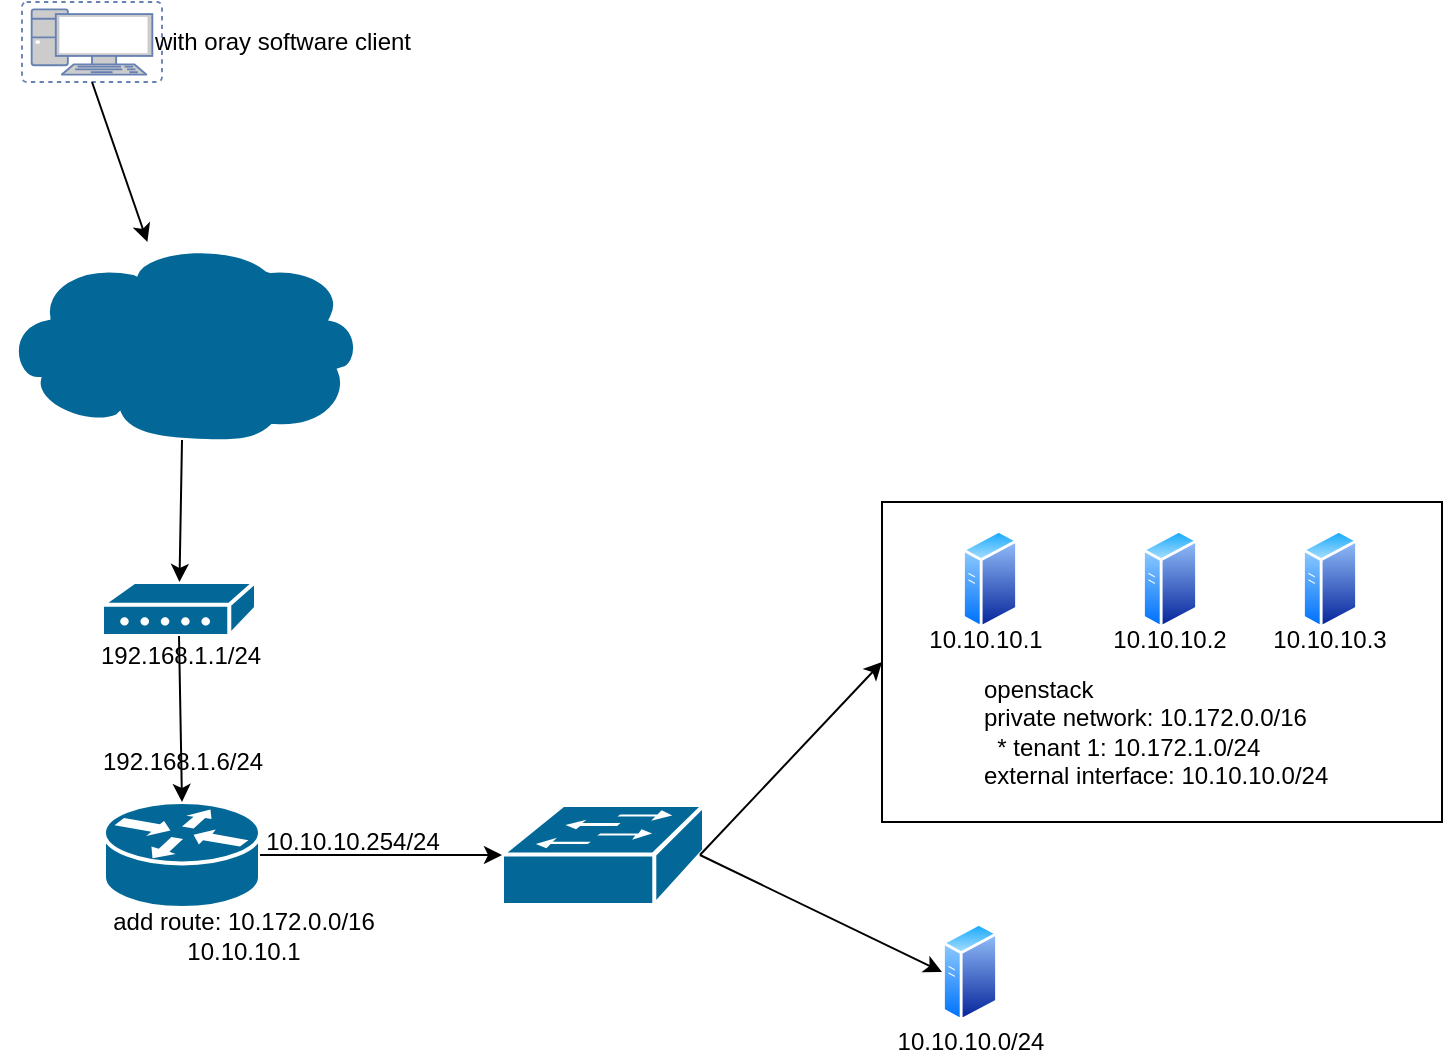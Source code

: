 <mxfile version="16.4.3" type="device"><diagram id="n2NsmAaOp5tgYyklfmD6" name="Page-1"><mxGraphModel dx="2583" dy="2392" grid="1" gridSize="10" guides="1" tooltips="1" connect="1" arrows="1" fold="1" page="1" pageScale="1" pageWidth="827" pageHeight="1169" math="0" shadow="0"><root><mxCell id="0"/><mxCell id="1" parent="0"/><mxCell id="o5tuQPrpuSxXSboKoYvo-21" value="" style="rounded=0;whiteSpace=wrap;html=1;" vertex="1" parent="1"><mxGeometry x="480" y="190" width="280" height="160" as="geometry"/></mxCell><mxCell id="o5tuQPrpuSxXSboKoYvo-1" value="" style="shape=mxgraph.cisco.routers.router;sketch=0;html=1;pointerEvents=1;dashed=0;fillColor=#036897;strokeColor=#ffffff;strokeWidth=2;verticalLabelPosition=bottom;verticalAlign=top;align=center;outlineConnect=0;" vertex="1" parent="1"><mxGeometry x="91" y="340" width="78" height="53" as="geometry"/></mxCell><mxCell id="o5tuQPrpuSxXSboKoYvo-4" value="" style="shape=mxgraph.cisco.modems_and_phones.modem;html=1;pointerEvents=1;dashed=0;fillColor=#036897;strokeColor=#ffffff;strokeWidth=2;verticalLabelPosition=bottom;verticalAlign=top;align=center;outlineConnect=0;" vertex="1" parent="1"><mxGeometry x="90" y="230" width="77" height="27" as="geometry"/></mxCell><mxCell id="o5tuQPrpuSxXSboKoYvo-6" value="" style="shape=mxgraph.cisco.storage.cloud;sketch=0;html=1;pointerEvents=1;dashed=0;fillColor=#036897;strokeColor=#ffffff;strokeWidth=2;verticalLabelPosition=bottom;verticalAlign=top;align=center;outlineConnect=0;" vertex="1" parent="1"><mxGeometry x="40" y="60" width="180" height="100" as="geometry"/></mxCell><mxCell id="o5tuQPrpuSxXSboKoYvo-7" value="" style="shape=mxgraph.cisco.switches.workgroup_switch;sketch=0;html=1;pointerEvents=1;dashed=0;fillColor=#036897;strokeColor=#ffffff;strokeWidth=2;verticalLabelPosition=bottom;verticalAlign=top;align=center;outlineConnect=0;" vertex="1" parent="1"><mxGeometry x="290" y="341.5" width="101" height="50" as="geometry"/></mxCell><mxCell id="o5tuQPrpuSxXSboKoYvo-8" value="" style="aspect=fixed;perimeter=ellipsePerimeter;html=1;align=center;shadow=0;dashed=0;spacingTop=3;image;image=img/lib/active_directory/generic_server.svg;" vertex="1" parent="1"><mxGeometry x="520" y="203.5" width="28.0" height="50" as="geometry"/></mxCell><mxCell id="o5tuQPrpuSxXSboKoYvo-9" value="" style="aspect=fixed;perimeter=ellipsePerimeter;html=1;align=center;shadow=0;dashed=0;spacingTop=3;image;image=img/lib/active_directory/generic_server.svg;" vertex="1" parent="1"><mxGeometry x="610" y="203.5" width="28" height="50" as="geometry"/></mxCell><mxCell id="o5tuQPrpuSxXSboKoYvo-10" value="" style="aspect=fixed;perimeter=ellipsePerimeter;html=1;align=center;shadow=0;dashed=0;spacingTop=3;image;image=img/lib/active_directory/generic_server.svg;" vertex="1" parent="1"><mxGeometry x="690" y="203.5" width="28.0" height="50" as="geometry"/></mxCell><mxCell id="o5tuQPrpuSxXSboKoYvo-13" value="" style="fontColor=#0066CC;verticalAlign=top;verticalLabelPosition=bottom;labelPosition=center;align=center;html=1;outlineConnect=0;fillColor=#CCCCCC;strokeColor=#6881B3;gradientColor=none;gradientDirection=north;strokeWidth=2;shape=mxgraph.networks.virtual_pc;" vertex="1" parent="1"><mxGeometry x="50" y="-60" width="70" height="40" as="geometry"/></mxCell><mxCell id="o5tuQPrpuSxXSboKoYvo-14" value="with oray software client" style="text;html=1;align=center;verticalAlign=middle;resizable=0;points=[];autosize=1;strokeColor=none;fillColor=none;" vertex="1" parent="1"><mxGeometry x="110" y="-50" width="140" height="20" as="geometry"/></mxCell><mxCell id="o5tuQPrpuSxXSboKoYvo-15" value="192.168.1.1/24" style="text;html=1;align=center;verticalAlign=middle;resizable=0;points=[];autosize=1;strokeColor=none;fillColor=none;" vertex="1" parent="1"><mxGeometry x="78.5" y="257" width="100" height="20" as="geometry"/></mxCell><mxCell id="o5tuQPrpuSxXSboKoYvo-16" value="192.168.1.6/24" style="text;html=1;align=center;verticalAlign=middle;resizable=0;points=[];autosize=1;strokeColor=none;fillColor=none;" vertex="1" parent="1"><mxGeometry x="80" y="310" width="100" height="20" as="geometry"/></mxCell><mxCell id="o5tuQPrpuSxXSboKoYvo-18" value="10.10.10.254/24" style="text;html=1;align=center;verticalAlign=middle;resizable=0;points=[];autosize=1;strokeColor=none;fillColor=none;" vertex="1" parent="1"><mxGeometry x="165" y="350" width="100" height="20" as="geometry"/></mxCell><mxCell id="o5tuQPrpuSxXSboKoYvo-20" value="openstack&lt;br&gt;private network: 10.172.0.0/16&lt;br&gt;&amp;nbsp; * tenant 1: 10.172.1.0/24&lt;br&gt;external interface: 10.10.10.0/24" style="text;html=1;align=left;verticalAlign=middle;resizable=0;points=[];autosize=1;strokeColor=none;fillColor=none;" vertex="1" parent="1"><mxGeometry x="529" y="275" width="190" height="60" as="geometry"/></mxCell><mxCell id="o5tuQPrpuSxXSboKoYvo-28" value="" style="endArrow=classic;html=1;rounded=0;exitX=0.5;exitY=1;exitDx=0;exitDy=0;exitPerimeter=0;" edge="1" parent="1" source="o5tuQPrpuSxXSboKoYvo-13" target="o5tuQPrpuSxXSboKoYvo-6"><mxGeometry width="50" height="50" relative="1" as="geometry"><mxPoint x="330" y="80" as="sourcePoint"/><mxPoint x="380" y="30" as="targetPoint"/></mxGeometry></mxCell><mxCell id="o5tuQPrpuSxXSboKoYvo-29" value="" style="endArrow=classic;html=1;rounded=0;exitX=0.5;exitY=0.99;exitDx=0;exitDy=0;exitPerimeter=0;" edge="1" parent="1" source="o5tuQPrpuSxXSboKoYvo-6" target="o5tuQPrpuSxXSboKoYvo-4"><mxGeometry width="50" height="50" relative="1" as="geometry"><mxPoint x="250" y="200" as="sourcePoint"/><mxPoint x="300" y="150" as="targetPoint"/></mxGeometry></mxCell><mxCell id="o5tuQPrpuSxXSboKoYvo-30" value="" style="endArrow=classic;html=1;rounded=0;exitX=0.5;exitY=1;exitDx=0;exitDy=0;exitPerimeter=0;entryX=0.5;entryY=0;entryDx=0;entryDy=0;entryPerimeter=0;" edge="1" parent="1" source="o5tuQPrpuSxXSboKoYvo-4" target="o5tuQPrpuSxXSboKoYvo-1"><mxGeometry width="50" height="50" relative="1" as="geometry"><mxPoint x="160" y="244" as="sourcePoint"/><mxPoint x="310" y="250" as="targetPoint"/></mxGeometry></mxCell><mxCell id="o5tuQPrpuSxXSboKoYvo-31" value="" style="endArrow=classic;html=1;rounded=0;exitX=1;exitY=0.5;exitDx=0;exitDy=0;exitPerimeter=0;" edge="1" parent="1" source="o5tuQPrpuSxXSboKoYvo-1" target="o5tuQPrpuSxXSboKoYvo-7"><mxGeometry width="50" height="50" relative="1" as="geometry"><mxPoint x="200" y="490" as="sourcePoint"/><mxPoint x="250" y="440" as="targetPoint"/></mxGeometry></mxCell><mxCell id="o5tuQPrpuSxXSboKoYvo-32" value="" style="endArrow=classic;html=1;rounded=0;exitX=0.98;exitY=0.5;exitDx=0;exitDy=0;exitPerimeter=0;entryX=0;entryY=0.5;entryDx=0;entryDy=0;" edge="1" parent="1" source="o5tuQPrpuSxXSboKoYvo-7" target="o5tuQPrpuSxXSboKoYvo-21"><mxGeometry width="50" height="50" relative="1" as="geometry"><mxPoint x="370" y="540" as="sourcePoint"/><mxPoint x="420" y="490" as="targetPoint"/></mxGeometry></mxCell><mxCell id="o5tuQPrpuSxXSboKoYvo-33" value="" style="aspect=fixed;perimeter=ellipsePerimeter;html=1;align=center;shadow=0;dashed=0;spacingTop=3;image;image=img/lib/active_directory/generic_server.svg;" vertex="1" parent="1"><mxGeometry x="510" y="400" width="28.0" height="50" as="geometry"/></mxCell><mxCell id="o5tuQPrpuSxXSboKoYvo-34" value="" style="endArrow=classic;html=1;rounded=0;exitX=0.98;exitY=0.5;exitDx=0;exitDy=0;exitPerimeter=0;entryX=0;entryY=0.5;entryDx=0;entryDy=0;" edge="1" parent="1" source="o5tuQPrpuSxXSboKoYvo-7" target="o5tuQPrpuSxXSboKoYvo-33"><mxGeometry width="50" height="50" relative="1" as="geometry"><mxPoint x="380" y="500" as="sourcePoint"/><mxPoint x="430" y="450" as="targetPoint"/></mxGeometry></mxCell><mxCell id="o5tuQPrpuSxXSboKoYvo-35" value="10.10.10.0/24" style="text;html=1;align=center;verticalAlign=middle;resizable=0;points=[];autosize=1;strokeColor=none;fillColor=none;" vertex="1" parent="1"><mxGeometry x="479" y="450" width="90" height="20" as="geometry"/></mxCell><mxCell id="o5tuQPrpuSxXSboKoYvo-36" value="10.10.10.1" style="text;html=1;strokeColor=none;fillColor=none;align=center;verticalAlign=middle;whiteSpace=wrap;rounded=0;" vertex="1" parent="1"><mxGeometry x="504" y="247" width="56" height="23" as="geometry"/></mxCell><mxCell id="o5tuQPrpuSxXSboKoYvo-38" value="10.10.10.2" style="text;html=1;strokeColor=none;fillColor=none;align=center;verticalAlign=middle;whiteSpace=wrap;rounded=0;" vertex="1" parent="1"><mxGeometry x="596" y="247" width="56" height="23" as="geometry"/></mxCell><mxCell id="o5tuQPrpuSxXSboKoYvo-39" value="10.10.10.3" style="text;html=1;strokeColor=none;fillColor=none;align=center;verticalAlign=middle;whiteSpace=wrap;rounded=0;" vertex="1" parent="1"><mxGeometry x="676" y="247" width="56" height="23" as="geometry"/></mxCell><mxCell id="o5tuQPrpuSxXSboKoYvo-40" value="add route: 10.172.0.0/16 10.10.10.1" style="text;html=1;strokeColor=none;fillColor=none;align=center;verticalAlign=middle;whiteSpace=wrap;rounded=0;" vertex="1" parent="1"><mxGeometry x="71" y="391.5" width="180" height="30" as="geometry"/></mxCell></root></mxGraphModel></diagram></mxfile>